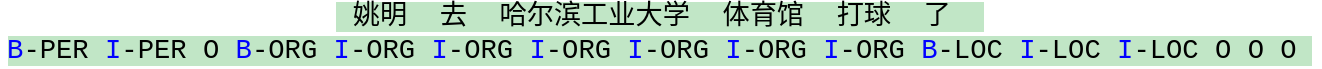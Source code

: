 <mxfile version="24.9.1">
  <diagram name="第 1 页" id="59KDBDx_PkULZ0soCJn3">
    <mxGraphModel dx="1260" dy="652" grid="1" gridSize="10" guides="1" tooltips="1" connect="1" arrows="1" fold="1" page="1" pageScale="1" pageWidth="827" pageHeight="1169" math="0" shadow="0">
      <root>
        <mxCell id="0" />
        <mxCell id="1" parent="0" />
        <mxCell id="pPb6ElMtTMh3hKjmj9ho-1" value="&lt;div style=&quot;&quot;&gt;&lt;span style=&quot;font-family: ui-monospace, SFMono-Regular, &amp;quot;SF Mono&amp;quot;, Menlo, Consolas, &amp;quot;Liberation Mono&amp;quot;, monospace; font-size: 13.6px; white-space: pre; background-color: rgb(193, 230, 198);&quot;&gt; 姚明  去  哈尔滨工业大学  体育馆  打球  了  &lt;br&gt;&lt;/span&gt;&lt;span style=&quot;outline: none; color: rgb(0, 0, 255); font-family: ui-monospace, SFMono-Regular, &amp;quot;SF Mono&amp;quot;, Menlo, Consolas, &amp;quot;Liberation Mono&amp;quot;, monospace; font-size: 13.6px; white-space: pre; background-color: rgb(193, 230, 198); user-select: auto !important;&quot; class=&quot;hljs-selector-tag&quot;&gt;B&lt;/span&gt;&lt;span style=&quot;font-family: ui-monospace, SFMono-Regular, &amp;quot;SF Mono&amp;quot;, Menlo, Consolas, &amp;quot;Liberation Mono&amp;quot;, monospace; font-size: 13.6px; white-space: pre; background-color: rgb(193, 230, 198);&quot;&gt;-PER &lt;/span&gt;&lt;span style=&quot;outline: none; color: rgb(0, 0, 255); font-family: ui-monospace, SFMono-Regular, &amp;quot;SF Mono&amp;quot;, Menlo, Consolas, &amp;quot;Liberation Mono&amp;quot;, monospace; font-size: 13.6px; white-space: pre; background-color: rgb(193, 230, 198); user-select: auto !important;&quot; class=&quot;hljs-selector-tag&quot;&gt;I&lt;/span&gt;&lt;span style=&quot;font-family: ui-monospace, SFMono-Regular, &amp;quot;SF Mono&amp;quot;, Menlo, Consolas, &amp;quot;Liberation Mono&amp;quot;, monospace; font-size: 13.6px; white-space: pre; background-color: rgb(193, 230, 198);&quot;&gt;-PER&lt;/span&gt;&lt;span style=&quot;font-family: ui-monospace, SFMono-Regular, &amp;quot;SF Mono&amp;quot;, Menlo, Consolas, &amp;quot;Liberation Mono&amp;quot;, monospace; font-size: 13.6px; white-space: pre; background-color: rgb(193, 230, 198);&quot;&gt; O &lt;/span&gt;&lt;span style=&quot;outline: none; color: rgb(0, 0, 255); font-family: ui-monospace, SFMono-Regular, &amp;quot;SF Mono&amp;quot;, Menlo, Consolas, &amp;quot;Liberation Mono&amp;quot;, monospace; font-size: 13.6px; white-space: pre; background-color: rgb(193, 230, 198); user-select: auto !important;&quot; class=&quot;hljs-selector-tag&quot;&gt;B&lt;/span&gt;&lt;span style=&quot;font-family: ui-monospace, SFMono-Regular, &amp;quot;SF Mono&amp;quot;, Menlo, Consolas, &amp;quot;Liberation Mono&amp;quot;, monospace; font-size: 13.6px; white-space: pre; background-color: rgb(193, 230, 198);&quot;&gt;-ORG &lt;/span&gt;&lt;span style=&quot;outline: none; color: rgb(0, 0, 255); font-family: ui-monospace, SFMono-Regular, &amp;quot;SF Mono&amp;quot;, Menlo, Consolas, &amp;quot;Liberation Mono&amp;quot;, monospace; font-size: 13.6px; white-space: pre; background-color: rgb(193, 230, 198); user-select: auto !important;&quot; class=&quot;hljs-selector-tag&quot;&gt;I&lt;/span&gt;&lt;span style=&quot;font-family: ui-monospace, SFMono-Regular, &amp;quot;SF Mono&amp;quot;, Menlo, Consolas, &amp;quot;Liberation Mono&amp;quot;, monospace; font-size: 13.6px; white-space: pre; background-color: rgb(193, 230, 198);&quot;&gt;-ORG &lt;/span&gt;&lt;span style=&quot;outline: none; color: rgb(0, 0, 255); font-family: ui-monospace, SFMono-Regular, &amp;quot;SF Mono&amp;quot;, Menlo, Consolas, &amp;quot;Liberation Mono&amp;quot;, monospace; font-size: 13.6px; white-space: pre; background-color: rgb(193, 230, 198); user-select: auto !important;&quot; class=&quot;hljs-selector-tag&quot;&gt;I&lt;/span&gt;&lt;span style=&quot;font-family: ui-monospace, SFMono-Regular, &amp;quot;SF Mono&amp;quot;, Menlo, Consolas, &amp;quot;Liberation Mono&amp;quot;, monospace; font-size: 13.6px; white-space: pre; background-color: rgb(193, 230, 198);&quot;&gt;-ORG &lt;/span&gt;&lt;span style=&quot;outline: none; color: rgb(0, 0, 255); font-family: ui-monospace, SFMono-Regular, &amp;quot;SF Mono&amp;quot;, Menlo, Consolas, &amp;quot;Liberation Mono&amp;quot;, monospace; font-size: 13.6px; white-space: pre; background-color: rgb(193, 230, 198); user-select: auto !important;&quot; class=&quot;hljs-selector-tag&quot;&gt;I&lt;/span&gt;&lt;span style=&quot;font-family: ui-monospace, SFMono-Regular, &amp;quot;SF Mono&amp;quot;, Menlo, Consolas, &amp;quot;Liberation Mono&amp;quot;, monospace; font-size: 13.6px; white-space: pre; background-color: rgb(193, 230, 198);&quot;&gt;-ORG &lt;/span&gt;&lt;span style=&quot;outline: none; color: rgb(0, 0, 255); font-family: ui-monospace, SFMono-Regular, &amp;quot;SF Mono&amp;quot;, Menlo, Consolas, &amp;quot;Liberation Mono&amp;quot;, monospace; font-size: 13.6px; white-space: pre; background-color: rgb(193, 230, 198); user-select: auto !important;&quot; class=&quot;hljs-selector-tag&quot;&gt;I&lt;/span&gt;&lt;span style=&quot;font-family: ui-monospace, SFMono-Regular, &amp;quot;SF Mono&amp;quot;, Menlo, Consolas, &amp;quot;Liberation Mono&amp;quot;, monospace; font-size: 13.6px; white-space: pre; background-color: rgb(193, 230, 198);&quot;&gt;-ORG &lt;/span&gt;&lt;span style=&quot;outline: none; color: rgb(0, 0, 255); font-family: ui-monospace, SFMono-Regular, &amp;quot;SF Mono&amp;quot;, Menlo, Consolas, &amp;quot;Liberation Mono&amp;quot;, monospace; font-size: 13.6px; white-space: pre; background-color: rgb(193, 230, 198); user-select: auto !important;&quot; class=&quot;hljs-selector-tag&quot;&gt;I&lt;/span&gt;&lt;span style=&quot;font-family: ui-monospace, SFMono-Regular, &amp;quot;SF Mono&amp;quot;, Menlo, Consolas, &amp;quot;Liberation Mono&amp;quot;, monospace; font-size: 13.6px; white-space: pre; background-color: rgb(193, 230, 198);&quot;&gt;-ORG &lt;/span&gt;&lt;span style=&quot;outline: none; color: rgb(0, 0, 255); font-family: ui-monospace, SFMono-Regular, &amp;quot;SF Mono&amp;quot;, Menlo, Consolas, &amp;quot;Liberation Mono&amp;quot;, monospace; font-size: 13.6px; white-space: pre; background-color: rgb(193, 230, 198); user-select: auto !important;&quot; class=&quot;hljs-selector-tag&quot;&gt;I&lt;/span&gt;&lt;span style=&quot;font-family: ui-monospace, SFMono-Regular, &amp;quot;SF Mono&amp;quot;, Menlo, Consolas, &amp;quot;Liberation Mono&amp;quot;, monospace; font-size: 13.6px; white-space: pre; background-color: rgb(193, 230, 198);&quot;&gt;-ORG&lt;/span&gt;&lt;span style=&quot;font-family: ui-monospace, SFMono-Regular, &amp;quot;SF Mono&amp;quot;, Menlo, Consolas, &amp;quot;Liberation Mono&amp;quot;, monospace; font-size: 13.6px; white-space: pre; background-color: rgb(193, 230, 198);&quot;&gt; &lt;/span&gt;&lt;span style=&quot;outline: none; color: rgb(0, 0, 255); font-family: ui-monospace, SFMono-Regular, &amp;quot;SF Mono&amp;quot;, Menlo, Consolas, &amp;quot;Liberation Mono&amp;quot;, monospace; font-size: 13.6px; white-space: pre; background-color: rgb(193, 230, 198); user-select: auto !important;&quot; class=&quot;hljs-selector-tag&quot;&gt;B&lt;/span&gt;&lt;span style=&quot;font-family: ui-monospace, SFMono-Regular, &amp;quot;SF Mono&amp;quot;, Menlo, Consolas, &amp;quot;Liberation Mono&amp;quot;, monospace; font-size: 13.6px; white-space: pre; background-color: rgb(193, 230, 198);&quot;&gt;-LOC &lt;/span&gt;&lt;span style=&quot;outline: none; color: rgb(0, 0, 255); font-family: ui-monospace, SFMono-Regular, &amp;quot;SF Mono&amp;quot;, Menlo, Consolas, &amp;quot;Liberation Mono&amp;quot;, monospace; font-size: 13.6px; white-space: pre; background-color: rgb(193, 230, 198); user-select: auto !important;&quot; class=&quot;hljs-selector-tag&quot;&gt;I&lt;/span&gt;&lt;span style=&quot;font-family: ui-monospace, SFMono-Regular, &amp;quot;SF Mono&amp;quot;, Menlo, Consolas, &amp;quot;Liberation Mono&amp;quot;, monospace; font-size: 13.6px; white-space: pre; background-color: rgb(193, 230, 198);&quot;&gt;-LOC &lt;/span&gt;&lt;span style=&quot;outline: none; color: rgb(0, 0, 255); font-family: ui-monospace, SFMono-Regular, &amp;quot;SF Mono&amp;quot;, Menlo, Consolas, &amp;quot;Liberation Mono&amp;quot;, monospace; font-size: 13.6px; white-space: pre; background-color: rgb(193, 230, 198); user-select: auto !important;&quot; class=&quot;hljs-selector-tag&quot;&gt;I&lt;/span&gt;&lt;span style=&quot;font-family: ui-monospace, SFMono-Regular, &amp;quot;SF Mono&amp;quot;, Menlo, Consolas, &amp;quot;Liberation Mono&amp;quot;, monospace; font-size: 13.6px; white-space: pre; background-color: rgb(193, 230, 198);&quot;&gt;-LOC&lt;/span&gt;&lt;span style=&quot;font-family: ui-monospace, SFMono-Regular, &amp;quot;SF Mono&amp;quot;, Menlo, Consolas, &amp;quot;Liberation Mono&amp;quot;, monospace; font-size: 13.6px; white-space: pre; background-color: rgb(193, 230, 198);&quot;&gt; O O O &lt;/span&gt;&lt;/div&gt;" style="text;html=1;align=center;verticalAlign=middle;whiteSpace=wrap;rounded=0;" vertex="1" parent="1">
          <mxGeometry x="70" y="140" width="660" height="30" as="geometry" />
        </mxCell>
      </root>
    </mxGraphModel>
  </diagram>
</mxfile>
